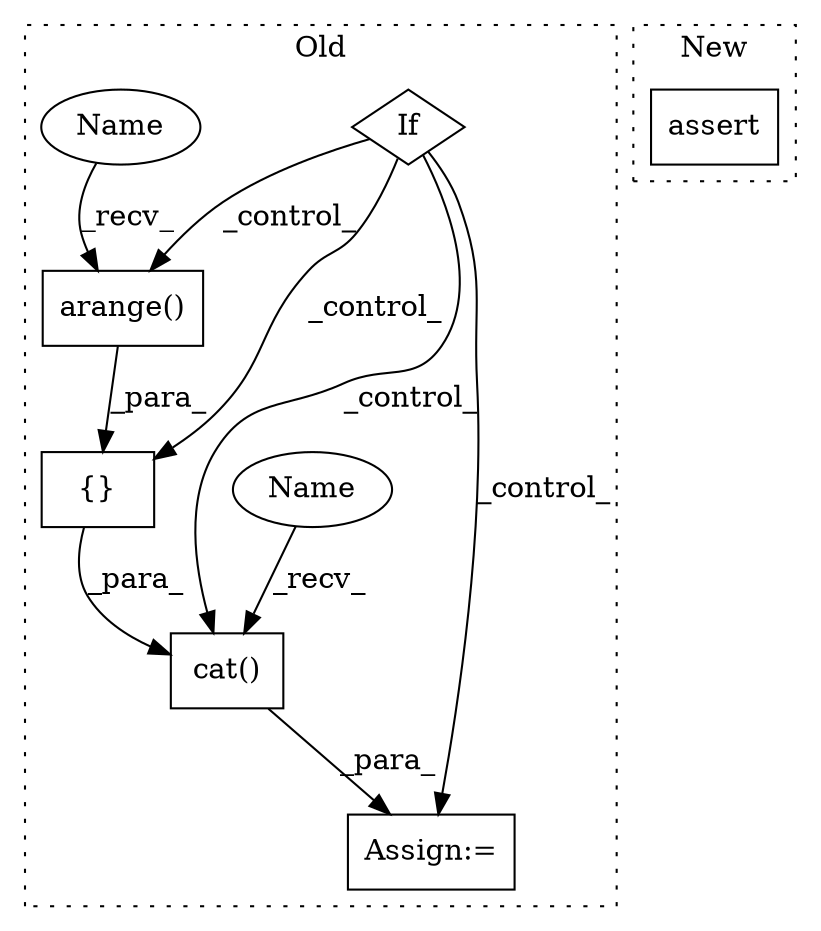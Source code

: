 digraph G {
subgraph cluster0 {
1 [label="cat()" a="75" s="2409,2433" l="10,1" shape="box"];
3 [label="Assign:=" a="68" s="2406" l="3" shape="box"];
4 [label="If" a="96" s="2187" l="3" shape="diamond"];
5 [label="{}" a="59" s="2419,2432" l="1,0" shape="box"];
6 [label="arange()" a="75" s="2239,2266" l="13,22" shape="box"];
7 [label="Name" a="87" s="2239" l="5" shape="ellipse"];
8 [label="Name" a="87" s="2409" l="5" shape="ellipse"];
label = "Old";
style="dotted";
}
subgraph cluster1 {
2 [label="assert" a="65" s="2411" l="7" shape="box"];
label = "New";
style="dotted";
}
1 -> 3 [label="_para_"];
4 -> 1 [label="_control_"];
4 -> 3 [label="_control_"];
4 -> 5 [label="_control_"];
4 -> 6 [label="_control_"];
5 -> 1 [label="_para_"];
6 -> 5 [label="_para_"];
7 -> 6 [label="_recv_"];
8 -> 1 [label="_recv_"];
}